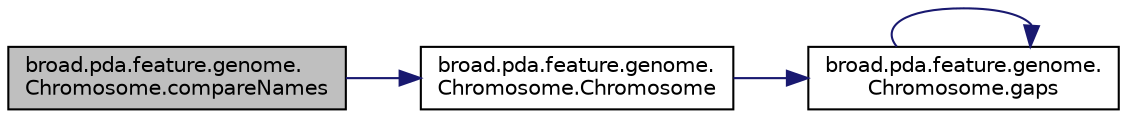 digraph "broad.pda.feature.genome.Chromosome.compareNames"
{
  edge [fontname="Helvetica",fontsize="10",labelfontname="Helvetica",labelfontsize="10"];
  node [fontname="Helvetica",fontsize="10",shape=record];
  rankdir="LR";
  Node1 [label="broad.pda.feature.genome.\lChromosome.compareNames",height=0.2,width=0.4,color="black", fillcolor="grey75", style="filled" fontcolor="black"];
  Node1 -> Node2 [color="midnightblue",fontsize="10",style="solid",fontname="Helvetica"];
  Node2 [label="broad.pda.feature.genome.\lChromosome.Chromosome",height=0.2,width=0.4,color="black", fillcolor="white", style="filled",URL="$classbroad_1_1pda_1_1feature_1_1genome_1_1_chromosome.html#ac74a37214e3862e5328bad5936f7fa96"];
  Node2 -> Node3 [color="midnightblue",fontsize="10",style="solid",fontname="Helvetica"];
  Node3 [label="broad.pda.feature.genome.\lChromosome.gaps",height=0.2,width=0.4,color="black", fillcolor="white", style="filled",URL="$classbroad_1_1pda_1_1feature_1_1genome_1_1_chromosome.html#a21507b12eda19aa0795eb32013a276da"];
  Node3 -> Node3 [color="midnightblue",fontsize="10",style="solid",fontname="Helvetica"];
}
